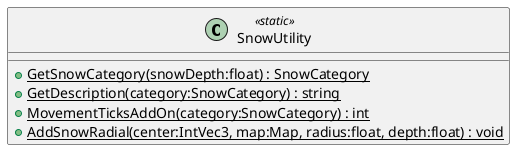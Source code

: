 @startuml
class SnowUtility <<static>> {
    + {static} GetSnowCategory(snowDepth:float) : SnowCategory
    + {static} GetDescription(category:SnowCategory) : string
    + {static} MovementTicksAddOn(category:SnowCategory) : int
    + {static} AddSnowRadial(center:IntVec3, map:Map, radius:float, depth:float) : void
}
@enduml

